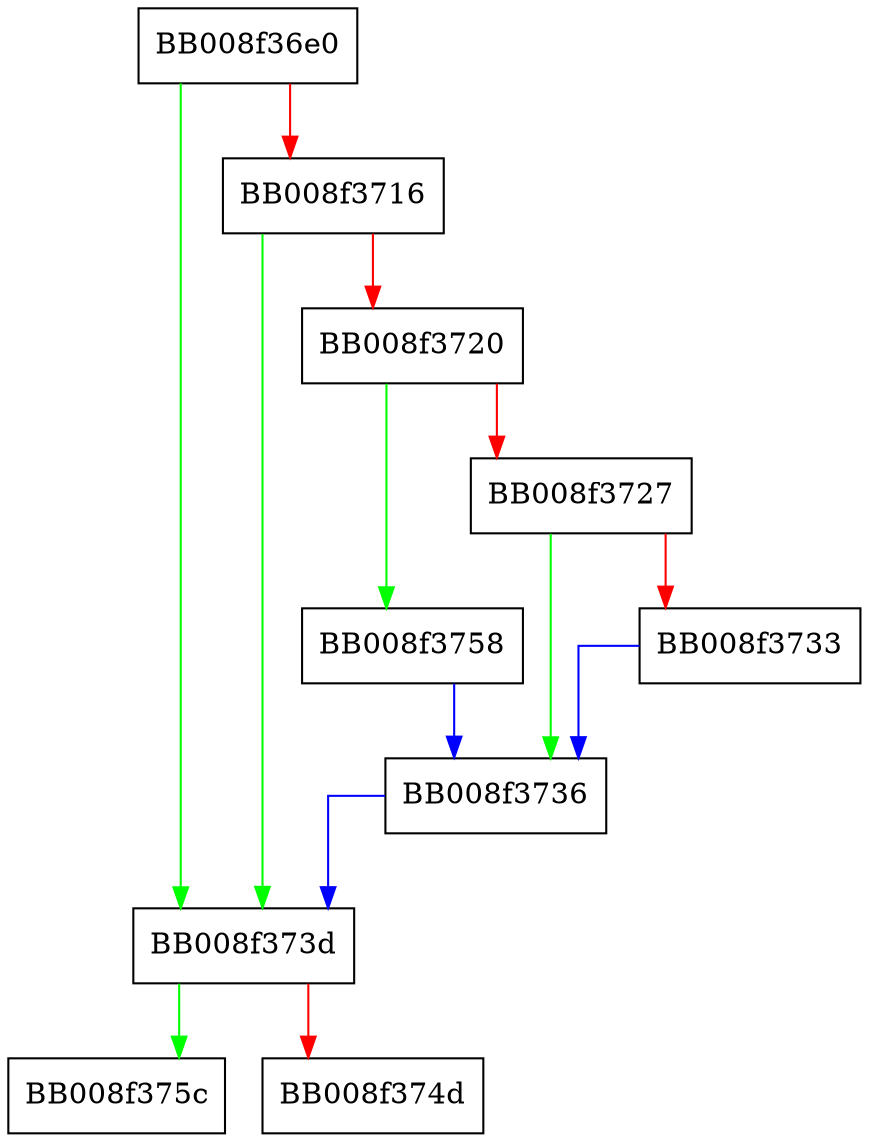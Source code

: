 digraph __libc_dlsym {
  node [shape="box"];
  graph [splines=ortho];
  BB008f36e0 -> BB008f373d [color="green"];
  BB008f36e0 -> BB008f3716 [color="red"];
  BB008f3716 -> BB008f373d [color="green"];
  BB008f3716 -> BB008f3720 [color="red"];
  BB008f3720 -> BB008f3758 [color="green"];
  BB008f3720 -> BB008f3727 [color="red"];
  BB008f3727 -> BB008f3736 [color="green"];
  BB008f3727 -> BB008f3733 [color="red"];
  BB008f3733 -> BB008f3736 [color="blue"];
  BB008f3736 -> BB008f373d [color="blue"];
  BB008f373d -> BB008f375c [color="green"];
  BB008f373d -> BB008f374d [color="red"];
  BB008f3758 -> BB008f3736 [color="blue"];
}